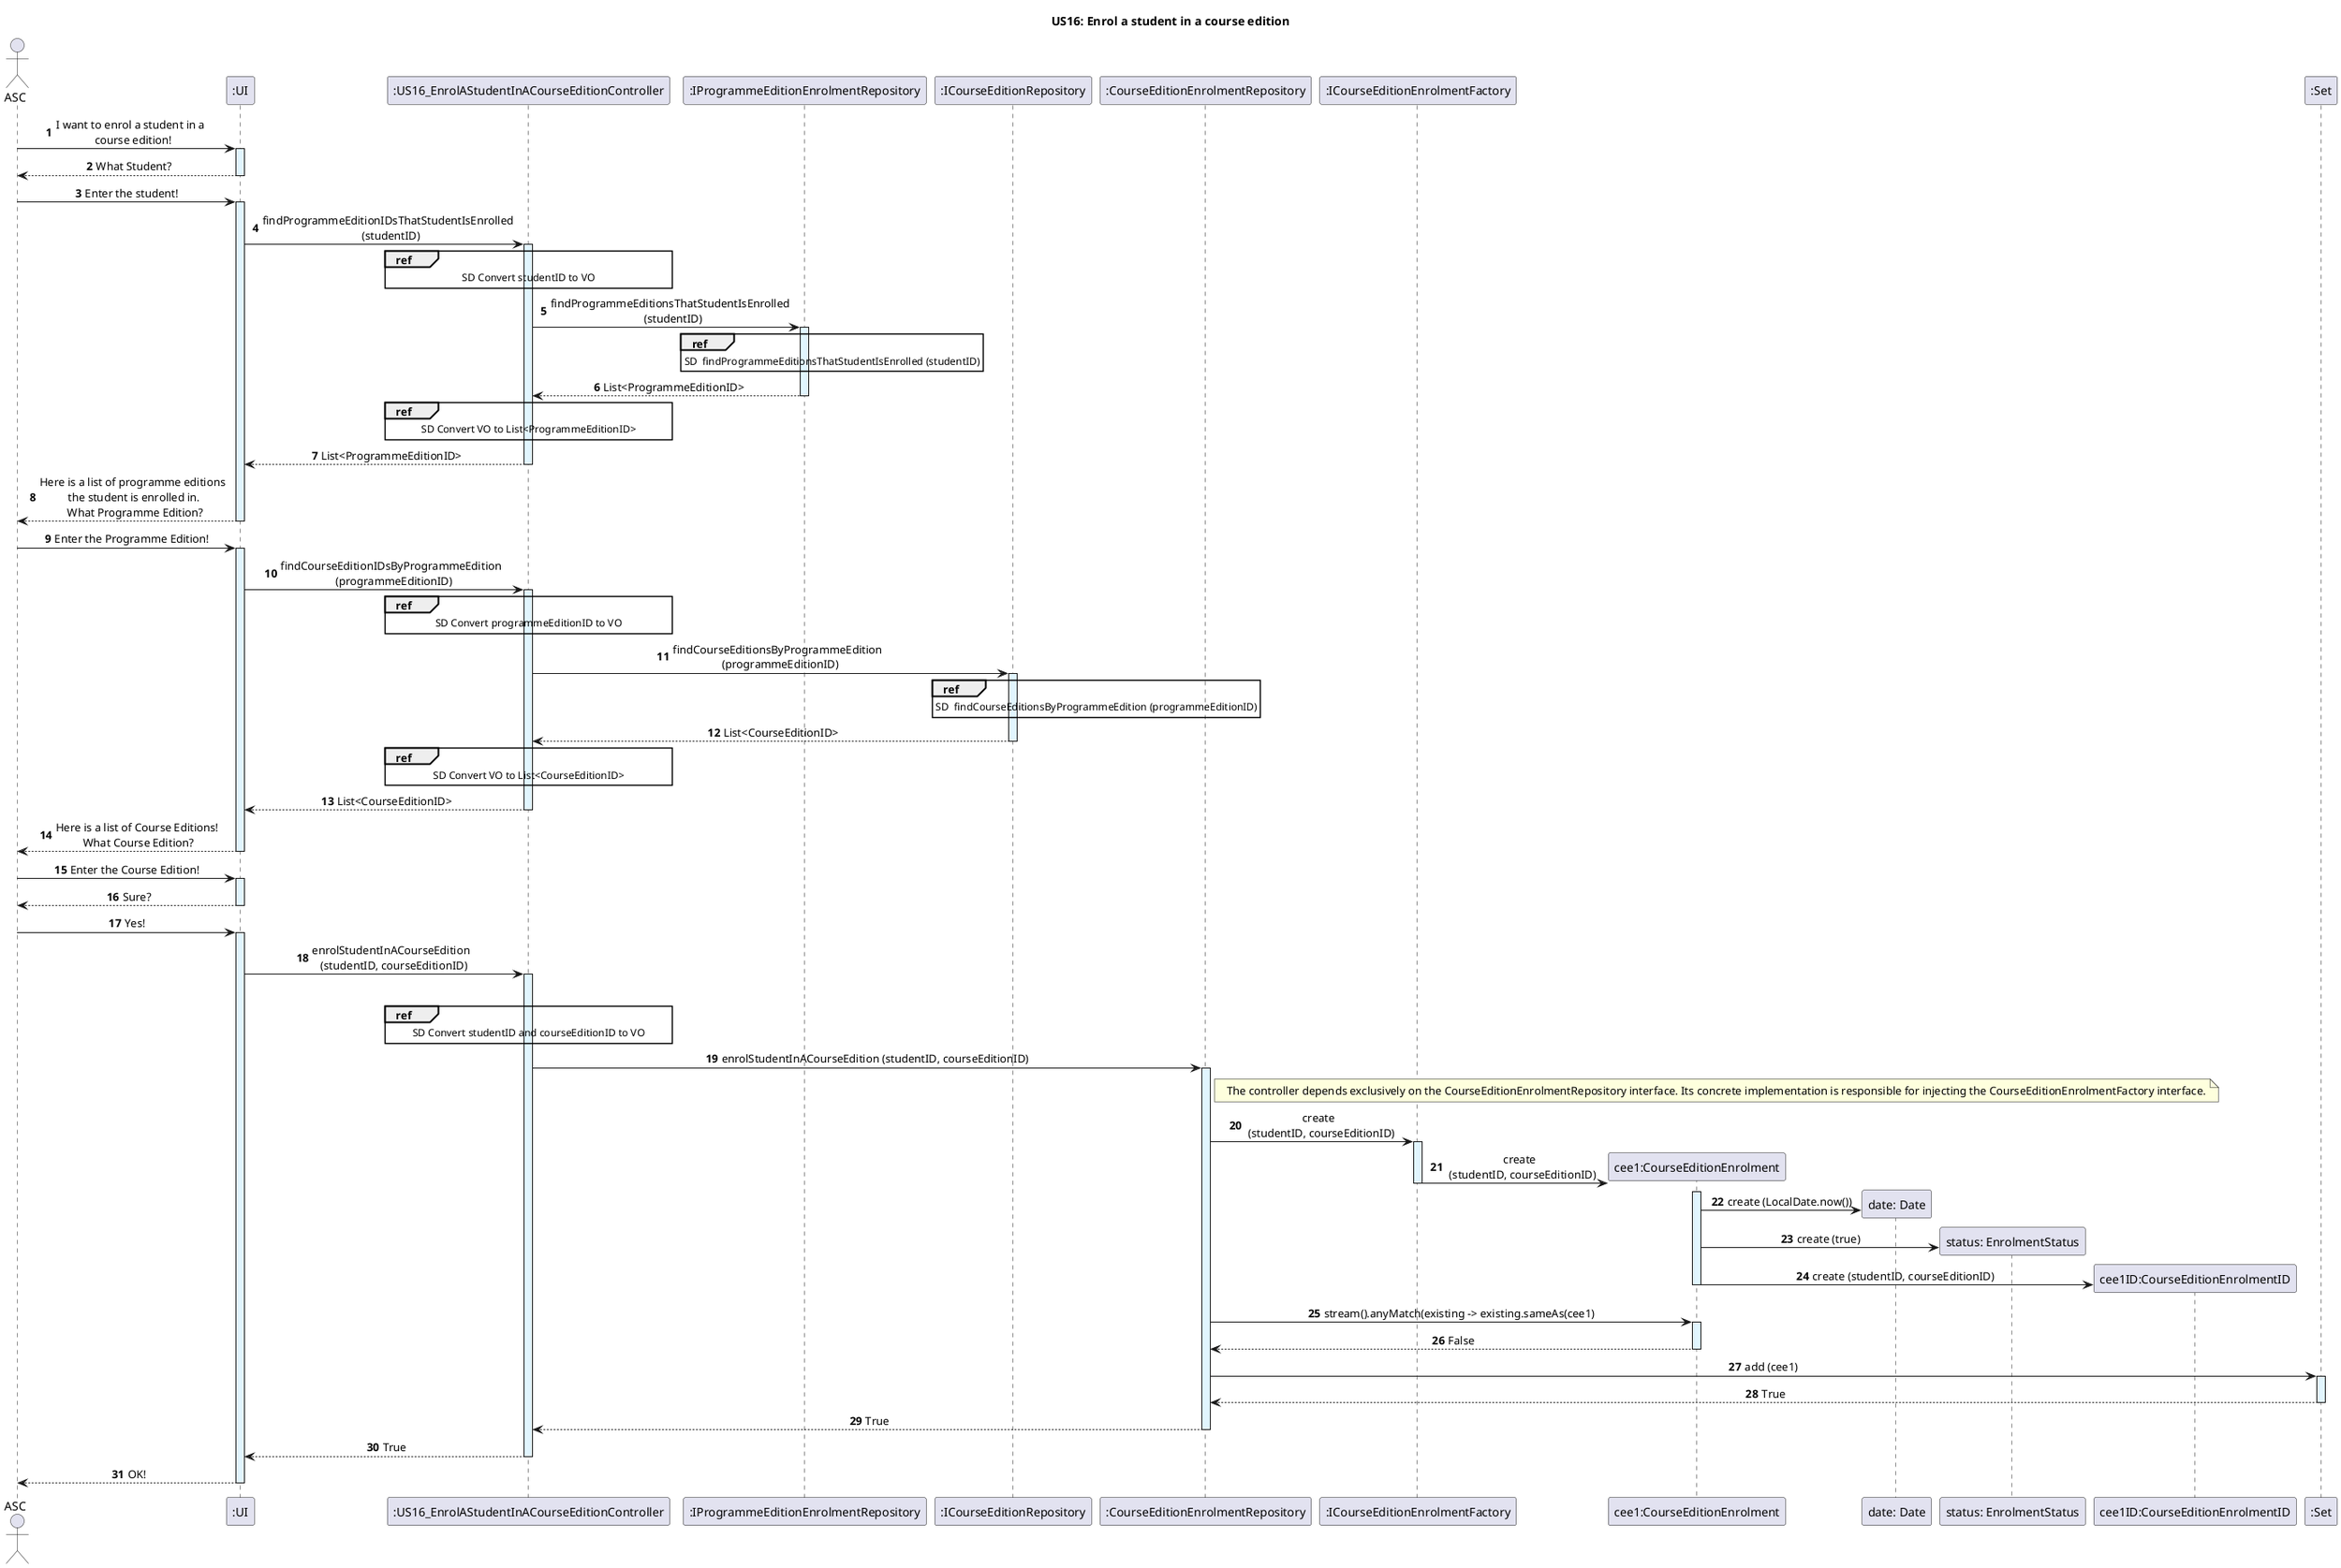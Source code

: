 @startuml
title US16: Enrol a student in a course edition
autonumber
skinparam {
  ActivityPadding 2
  ActivityMargin 2
  BoxPadding 2
}
skinparam defaultTextAlignment center

actor ASC
participant ":UI" as UI
ASC -> UI: I want to enrol a student in a \n course edition!
activate UI #E1F5FE
UI --> ASC: What Student?
deactivate UI

ASC -> UI: Enter the student!
activate UI #E1F5FE
participant ":US16_EnrolAStudentInACourseEditionController" as Controller
UI -> Controller: findProgrammeEditionIDsThatStudentIsEnrolled \n (studentID)
ref over Controller
    SD Convert studentID to VO
end ref
activate Controller #E1F5FE
participant ":IProgrammeEditionEnrolmentRepository" as ProgrammeEditionEnrolmentRepository
Controller -> ProgrammeEditionEnrolmentRepository: findProgrammeEditionsThatStudentIsEnrolled \n (studentID)
activate ProgrammeEditionEnrolmentRepository #E1F5FE
ref over ProgrammeEditionEnrolmentRepository
      SD  findProgrammeEditionsThatStudentIsEnrolled (studentID)
end ref
ProgrammeEditionEnrolmentRepository --> Controller: List<ProgrammeEditionID>
deactivate ProgrammeEditionEnrolmentRepository
ref over Controller
    SD Convert VO to List<ProgrammeEditionID>
end ref
Controller --> UI: List<ProgrammeEditionID>
deactivate Controller
UI --> ASC: Here is a list of programme editions \n the student is enrolled in. \n What Programme Edition?
deactivate UI

ASC -> UI:Enter the Programme Edition!
activate UI #E1F5FE
UI -> Controller: findCourseEditionIDsByProgrammeEdition \n (programmeEditionID)
ref over Controller
    SD Convert programmeEditionID to VO
end ref
activate Controller #E1F5FE
participant ":ICourseEditionRepository" as CourseEditionRepository
Controller -> CourseEditionRepository: findCourseEditionsByProgrammeEdition \n (programmeEditionID)
activate CourseEditionRepository #E1F5FE

ref over CourseEditionRepository
      SD  findCourseEditionsByProgrammeEdition (programmeEditionID)
end ref


CourseEditionRepository --> Controller: List<CourseEditionID>
deactivate CourseEditionRepository
ref over Controller
    SD Convert VO to List<CourseEditionID>
end ref
Controller --> UI: List<CourseEditionID>
deactivate Controller
UI --> ASC: Here is a list of Course Editions!\n What Course Edition?
deactivate UI

ASC -> UI: Enter the Course Edition!
activate UI #E1F5FE
UI --> ASC: Sure?
deactivate UI
ASC -> UI: Yes!
activate UI #E1F5FE

UI -> Controller: enrolStudentInACourseEdition \n (studentID, courseEditionID)
ref over Controller
    SD Convert studentID and courseEditionID to VO
end ref

activate Controller #E1F5FE
deactivate CourseEditionRepository
participant ":CourseEditionEnrolmentRepository" as CourseEditionEnrolmentRepository


Controller -> CourseEditionEnrolmentRepository: enrolStudentInACourseEdition (studentID, courseEditionID)
activate CourseEditionEnrolmentRepository #E1F5FE
participant ":ICourseEditionEnrolmentFactory" as CourseEditionEnrolmentFactoryInterface
note right CourseEditionEnrolmentRepository
        The controller depends exclusively on the CourseEditionEnrolmentRepository interface. Its concrete implementation is responsible for injecting the CourseEditionEnrolmentFactory interface.
end note
CourseEditionEnrolmentRepository -> CourseEditionEnrolmentFactoryInterface: create \n (studentID, courseEditionID)
activate CourseEditionEnrolmentFactoryInterface #E1F5FE
create "cee1:CourseEditionEnrolment"
CourseEditionEnrolmentFactoryInterface -> "cee1:CourseEditionEnrolment" : create \n (studentID, courseEditionID)
activate "cee1:CourseEditionEnrolment" #E1F5FE
create "date: Date"
deactivate CourseEditionEnrolmentFactoryInterface
"cee1:CourseEditionEnrolment" -> "date: Date" : create (LocalDate.now())
create "status: EnrolmentStatus"
"cee1:CourseEditionEnrolment" -> "status: EnrolmentStatus" : create (true)
create "cee1ID:CourseEditionEnrolmentID"
"cee1:CourseEditionEnrolment" -> "cee1ID:CourseEditionEnrolmentID": create (studentID, courseEditionID)
deactivate "cee1:CourseEditionEnrolment"
participant ":Set" as CourseEditionEnrolmentSet
CourseEditionEnrolmentRepository -> "cee1:CourseEditionEnrolment" : stream().anyMatch(existing -> existing.sameAs(cee1)
activate "cee1:CourseEditionEnrolment" #E1F5FE
"cee1:CourseEditionEnrolment" --> CourseEditionEnrolmentRepository : False
deactivate "cee1:CourseEditionEnrolment"

CourseEditionEnrolmentRepository -> CourseEditionEnrolmentSet: add (cee1)
activate CourseEditionEnrolmentSet #E1F5FE
CourseEditionEnrolmentSet --> CourseEditionEnrolmentRepository: True
deactivate CourseEditionEnrolmentSet
CourseEditionEnrolmentRepository --> Controller: True
deactivate CourseEditionEnrolmentRepository
Controller --> UI: True
deactivate Controller
UI --> ASC: OK!
deactivate UI

@enduml
